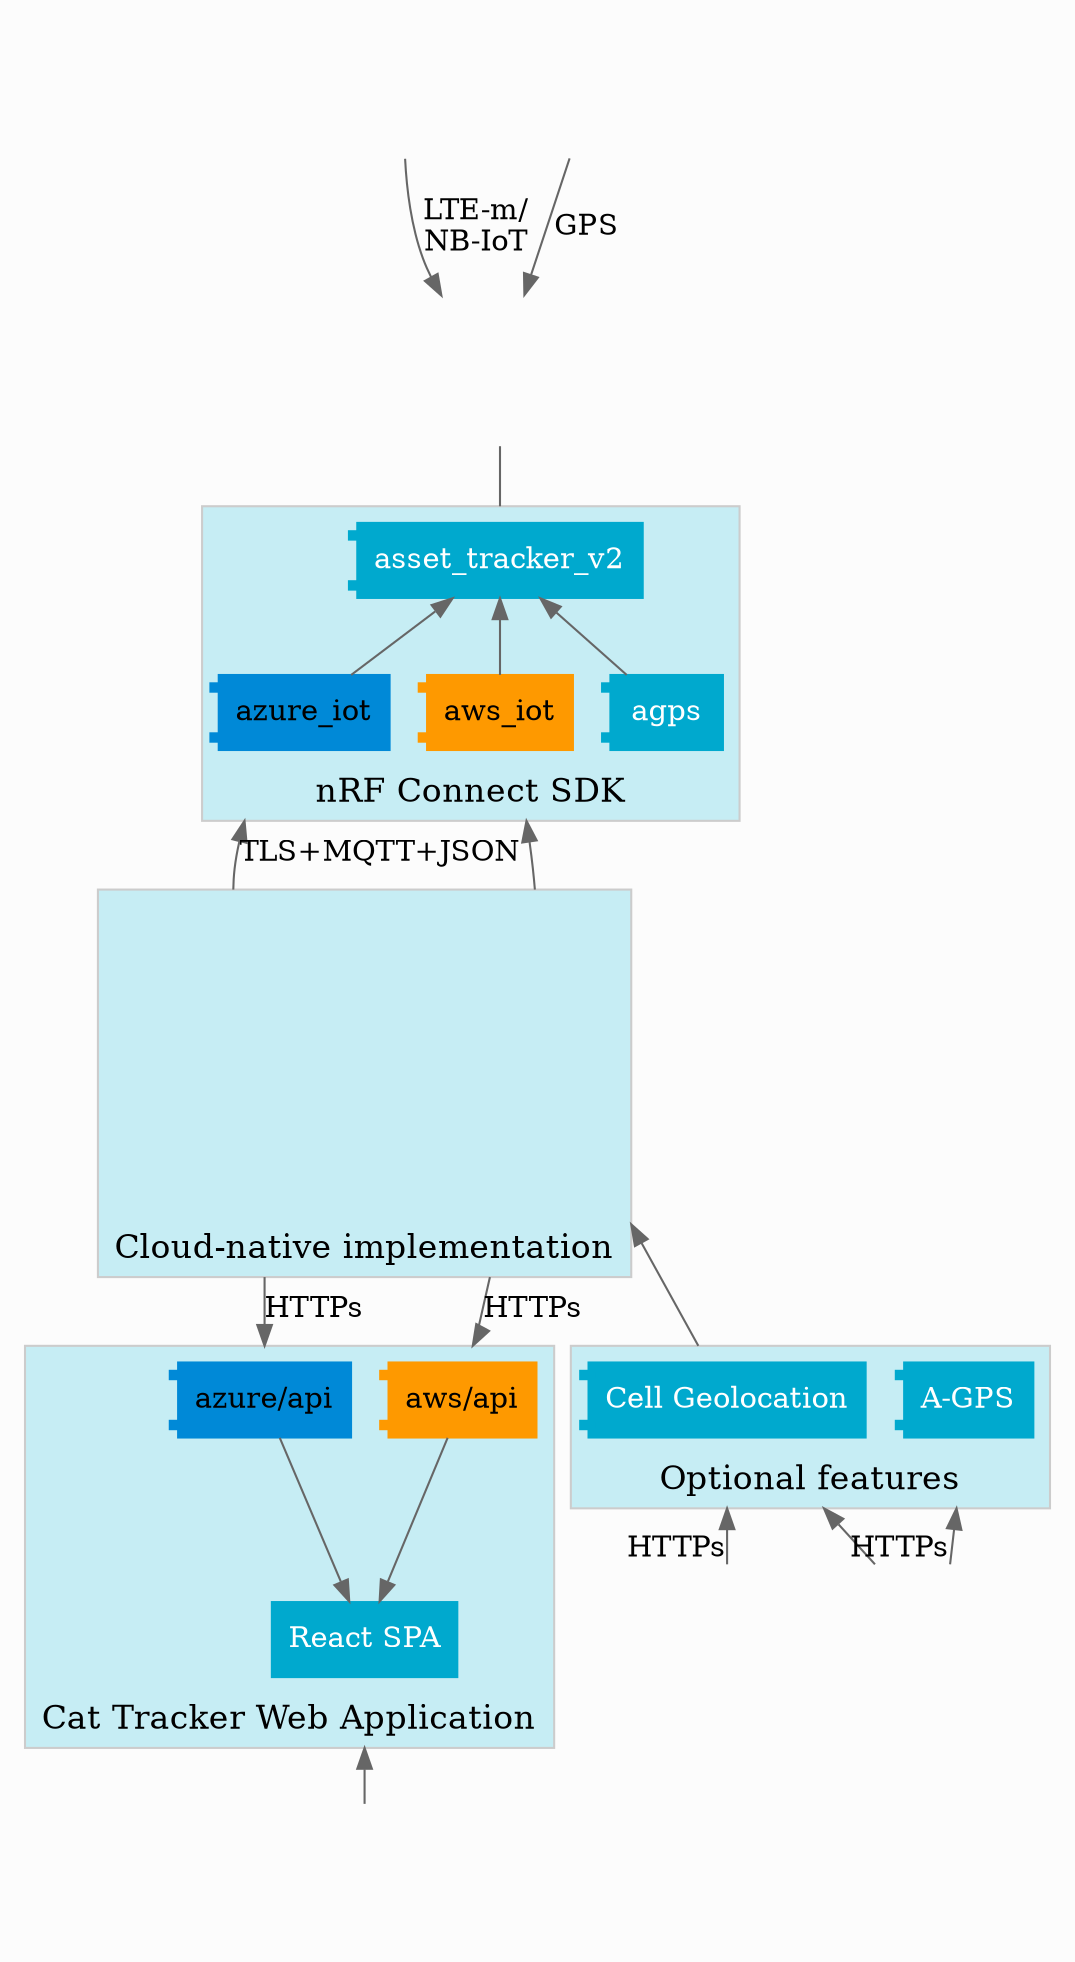 digraph G {

    rankdir=TB

    imagepath="/workdir/docs/project"

    bgcolor="#fcfcfc"

    compound=true

    labelfloat=true

    edge [ color="#666666" ]
    
    celltower [ label="" image="./images/celltower.svg" shape="none" width="1" height="1" imagescale=true ]
    satellite [ label="" image="./images/satellite.svg" shape="none" width="1" height="1" imagescale=true ]
    thingy91 [ label="" tooltip="Thingy:91" image="./images/thingy91.svg" shape="none" width="1" height="1" imagescale=true URL="https://www.nordicsemi.com/Software-and-tools/Prototyping-platforms/Nordic-Thingy-91" ]

    subgraph cluster0 {
        label="Cloud-native implementation"
        labelloc=b
        fontsize=16
        bgcolor="#c6edf4" color="#cccccc" 
        AWS [ image="./images/aws.svg" label="" shape="none" URL="https://github.com/NordicSemiconductor/asset-tracker-cloud-aws-js" width="1" height="1" imagescale=true ];
        Azure [ image="./images/azure.svg" label="" shape="none" URL="https://github.com/NordicSemiconductor/asset-tracker-cloud-azure-js" width="2" height="2" imagescale=true ];
    }

    subgraph cluster4 {
        label="Optional features"
        labelloc=b
        fontsize=16
        bgcolor="#c6edf4" color="#cccccc" 
        gellceo [ shape=component style=filled color="#00a9ce" fillcolor="#00a9ce" fontcolor="#ffffff" label="Cell Geolocation" ]
        agpscloud [ shape=component style=filled color="#00a9ce" fillcolor="#00a9ce" fontcolor="#ffffff" label="A-GPS" ]
    }

    subgraph cluster1 {
        label="nRF Connect SDK"
        labelloc=b
        fontsize=16
        bgcolor="#c6edf4" color="#cccccc" 
        aws_iot [ shape=component style=filled color="#fe9900" fillcolor="#fe9900" URL="https://developer.nordicsemi.com/nRF_Connect_SDK/doc/latest/nrf/samples/nrf9160/aws_iot/README.html" ]
        azure_iot [ shape=component style=filled color="#0089d7" fillcolor="#0089d7" URL="https://developer.nordicsemi.com/nRF_Connect_SDK/doc/latest/nrf/samples/nrf9160/azure_iot_hub/README.html" ]
        asset_tracker_v2 [ shape=component style=filled color="#00a9ce" fillcolor="#00a9ce" fontcolor="#ffffff" color="#00a9ce" URL="https://developer.nordicsemi.com/nRF_Connect_SDK/doc/latest/nrf/applications/asset_tracker_v2/README.html" ]
        agps [ shape=component style=filled color="#00a9ce" fillcolor="#00a9ce" fontcolor="#ffffff" URL="https://developer.nordicsemi.com/nRF_Connect_SDK/doc/latest/nrf/samples/nrf9160/agps/README.html" ]
    }

    subgraph cluster2 {
        label="Cat Tracker Web Application"
        labelloc=b
        fontsize=16
        bgcolor="#c6edf4" color="#cccccc" 
        aws_api [ label="aws/api" shape=component style=filled color="#fe9900" fillcolor="#fe9900" ]
        azure_api [ label="azure/api" shape=component style=filled color="#0089d7" fillcolor="#0089d7" ]
        web_app [ label="React SPA" shape=box style=filled color="#00a9ce" fillcolor="#00a9ce" fontcolor="#ffffff" URL="https://github.com/NordicSemiconductor/asset-tracker-cloud-app-js" ]
    }

        nrfconnectforcloud [ label="" labelloc=b tooltip="nRF Connect for Cloud" image="./images/nrfconnectforcloud.svg" shape="none" width="1" height="1" imagescale=true URL="https://www.nordicsemi.com/Software-and-tools/Development-Tools/nRF-Connect-for-Cloud" ]
        unwiredlabs [ label="" tooltip="Unwired Labs" image="./images/unwiredlabs.png" shape="none" width="1" height="1" imagescale=true URL="https://unwiredlabs.com/" ]
        phone [ label="" image="./images/phone.svg" shape="none" width="1" height="1" imagescale=true ]

    aws_iot -> AWS  [ dir=back ltail=cluster1 lhead=cluster0 ]
    azure_iot -> Azure  [ label="TLS+MQTT+JSON" dir=back ltail=cluster1 lhead=cluster0 ]
    thingy91 -> asset_tracker_v2 [ dir=none lhead=cluster1 ]
    satellite -> thingy91 [ label=GPS ]
    celltower -> thingy91 [ label="LTE-m/\nNB-IoT" ]

    asset_tracker_v2 -> aws_iot [ dir=back ]
    asset_tracker_v2 -> azure_iot [ dir=back ]
    asset_tracker_v2 -> agps [ dir=back ]

    agpscloud -> nrfconnectforcloud [ dir=back headlabel="HTTPs" ltail=cluster4 ]
    gellceo -> nrfconnectforcloud [ dir=back ltail=cluster4 ]
    gellceo -> unwiredlabs [ dir=back headlabel="HTTPs" ltail=cluster4 ]
    AWS -> gellceo [ dir=back ltail=cluster0 lhead=cluster4 ]

    AWS -> aws_api [ label="HTTPs" ltail=cluster0 lhead=cluster2 ]
    Azure -> azure_api [ label="HTTPs" ltail=cluster0 lhead=cluster2 ]

    aws_api -> web_app
    azure_api -> web_app

    web_app -> phone [ ltail=cluster2 dir=back ]
}

